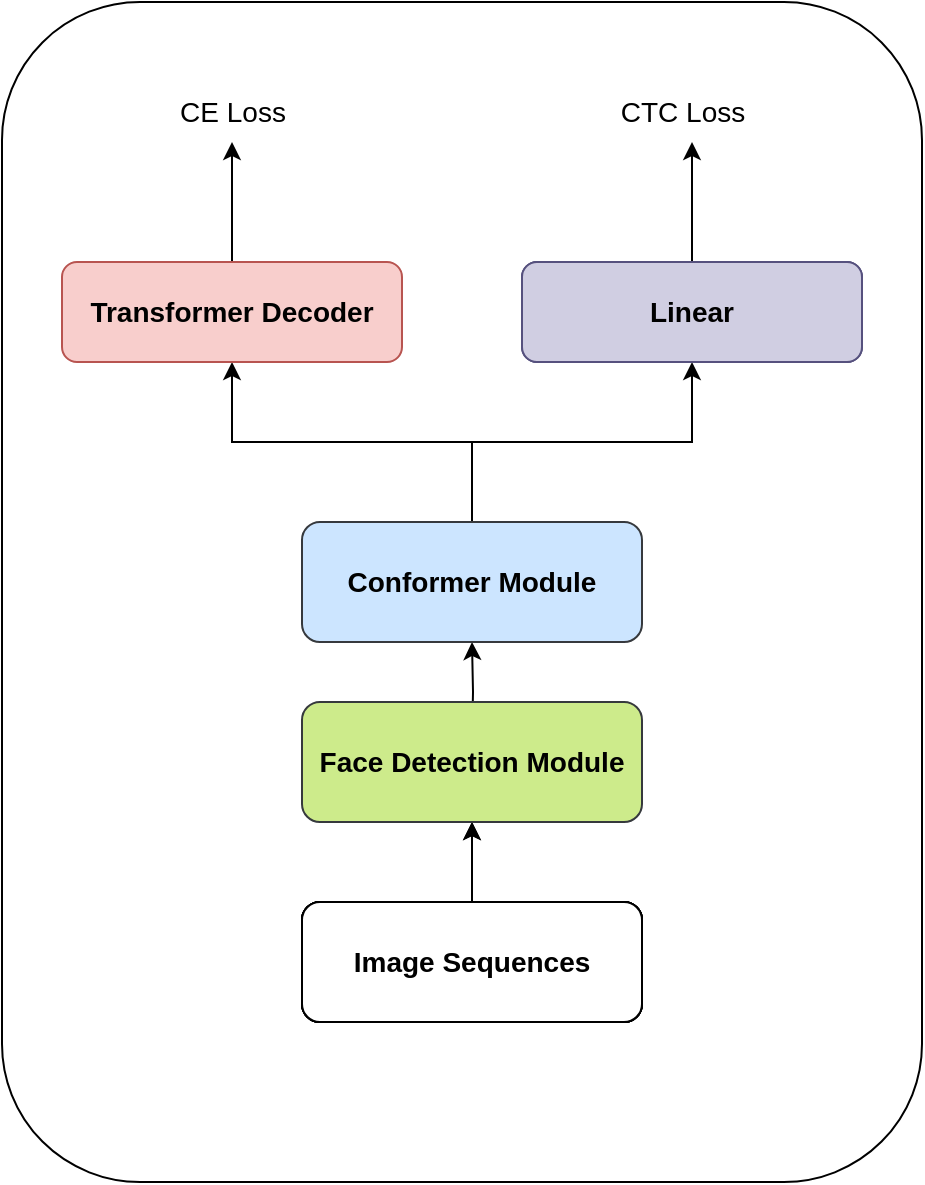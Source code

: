 <mxfile version="20.8.3" type="github">
  <diagram id="pE2xlnz7-cDqn9axEjQr" name="第 1 页">
    <mxGraphModel dx="1434" dy="774" grid="1" gridSize="10" guides="1" tooltips="1" connect="1" arrows="1" fold="1" page="1" pageScale="1" pageWidth="827" pageHeight="1169" math="0" shadow="0">
      <root>
        <mxCell id="0" />
        <mxCell id="1" parent="0" />
        <mxCell id="L3tKkdkCrG2Vyof91Brv-33" value="" style="rounded=1;whiteSpace=wrap;html=1;fontSize=14;" vertex="1" parent="1">
          <mxGeometry x="160" y="30" width="460" height="590" as="geometry" />
        </mxCell>
        <mxCell id="L3tKkdkCrG2Vyof91Brv-3" value="" style="edgeStyle=orthogonalEdgeStyle;rounded=0;orthogonalLoop=1;jettySize=auto;html=1;" edge="1" parent="1" source="L3tKkdkCrG2Vyof91Brv-1">
          <mxGeometry relative="1" as="geometry">
            <mxPoint x="395" y="440" as="targetPoint" />
          </mxGeometry>
        </mxCell>
        <mxCell id="L3tKkdkCrG2Vyof91Brv-1" value="Image Sequences" style="rounded=1;whiteSpace=wrap;html=1;" vertex="1" parent="1">
          <mxGeometry x="310" y="480" width="170" height="60" as="geometry" />
        </mxCell>
        <mxCell id="L3tKkdkCrG2Vyof91Brv-5" value="" style="edgeStyle=orthogonalEdgeStyle;rounded=0;orthogonalLoop=1;jettySize=auto;html=1;" edge="1" parent="1" target="L3tKkdkCrG2Vyof91Brv-4">
          <mxGeometry relative="1" as="geometry">
            <mxPoint x="395" y="400" as="sourcePoint" />
          </mxGeometry>
        </mxCell>
        <mxCell id="L3tKkdkCrG2Vyof91Brv-7" style="edgeStyle=orthogonalEdgeStyle;rounded=0;orthogonalLoop=1;jettySize=auto;html=1;exitX=0.5;exitY=0;exitDx=0;exitDy=0;entryX=0.5;entryY=1;entryDx=0;entryDy=0;" edge="1" parent="1" source="L3tKkdkCrG2Vyof91Brv-4" target="L3tKkdkCrG2Vyof91Brv-14">
          <mxGeometry relative="1" as="geometry">
            <mxPoint x="510" y="230" as="targetPoint" />
          </mxGeometry>
        </mxCell>
        <mxCell id="L3tKkdkCrG2Vyof91Brv-13" style="edgeStyle=orthogonalEdgeStyle;rounded=0;orthogonalLoop=1;jettySize=auto;html=1;exitX=0.5;exitY=0;exitDx=0;exitDy=0;entryX=0.5;entryY=1;entryDx=0;entryDy=0;" edge="1" parent="1" source="L3tKkdkCrG2Vyof91Brv-4" target="L3tKkdkCrG2Vyof91Brv-15">
          <mxGeometry relative="1" as="geometry">
            <mxPoint x="280" y="230" as="targetPoint" />
          </mxGeometry>
        </mxCell>
        <mxCell id="L3tKkdkCrG2Vyof91Brv-4" value="Conformer Module" style="rounded=1;whiteSpace=wrap;html=1;fillColor=#cce5ff;strokeColor=#36393d;fontStyle=1;fontSize=14;" vertex="1" parent="1">
          <mxGeometry x="310" y="290" width="170" height="60" as="geometry" />
        </mxCell>
        <mxCell id="L3tKkdkCrG2Vyof91Brv-14" value="Linear" style="rounded=1;whiteSpace=wrap;html=1;fillColor=#d0cee2;strokeColor=#56517e;" vertex="1" parent="1">
          <mxGeometry x="420" y="160" width="170" height="50" as="geometry" />
        </mxCell>
        <mxCell id="L3tKkdkCrG2Vyof91Brv-27" value="" style="edgeStyle=orthogonalEdgeStyle;rounded=0;orthogonalLoop=1;jettySize=auto;html=1;fontSize=14;" edge="1" parent="1" source="L3tKkdkCrG2Vyof91Brv-15">
          <mxGeometry relative="1" as="geometry">
            <mxPoint x="275" y="100" as="targetPoint" />
          </mxGeometry>
        </mxCell>
        <mxCell id="L3tKkdkCrG2Vyof91Brv-15" value="Transformer Decoder" style="rounded=1;whiteSpace=wrap;html=1;fillColor=#f8cecc;strokeColor=#b85450;fontStyle=1;fontSize=14;" vertex="1" parent="1">
          <mxGeometry x="190" y="160" width="170" height="50" as="geometry" />
        </mxCell>
        <mxCell id="L3tKkdkCrG2Vyof91Brv-16" value="Image Sequences" style="rounded=1;whiteSpace=wrap;html=1;" vertex="1" parent="1">
          <mxGeometry x="310" y="480" width="170" height="60" as="geometry" />
        </mxCell>
        <mxCell id="L3tKkdkCrG2Vyof91Brv-18" value="Image Sequences" style="rounded=1;whiteSpace=wrap;html=1;fontStyle=1" vertex="1" parent="1">
          <mxGeometry x="310" y="480" width="170" height="60" as="geometry" />
        </mxCell>
        <mxCell id="L3tKkdkCrG2Vyof91Brv-29" value="" style="edgeStyle=orthogonalEdgeStyle;rounded=0;orthogonalLoop=1;jettySize=auto;html=1;fontSize=14;" edge="1" parent="1" source="L3tKkdkCrG2Vyof91Brv-20">
          <mxGeometry relative="1" as="geometry">
            <mxPoint x="505" y="100" as="targetPoint" />
          </mxGeometry>
        </mxCell>
        <mxCell id="L3tKkdkCrG2Vyof91Brv-20" value="Linear" style="rounded=1;whiteSpace=wrap;html=1;fillColor=#d0cee2;strokeColor=#56517e;fontStyle=1;fontSize=14;" vertex="1" parent="1">
          <mxGeometry x="420" y="160" width="170" height="50" as="geometry" />
        </mxCell>
        <mxCell id="L3tKkdkCrG2Vyof91Brv-21" value="Image Sequences" style="rounded=1;whiteSpace=wrap;html=1;fontStyle=1" vertex="1" parent="1">
          <mxGeometry x="310" y="480" width="170" height="60" as="geometry" />
        </mxCell>
        <mxCell id="L3tKkdkCrG2Vyof91Brv-25" value="" style="edgeStyle=orthogonalEdgeStyle;rounded=0;orthogonalLoop=1;jettySize=auto;html=1;fontSize=14;" edge="1" parent="1" source="L3tKkdkCrG2Vyof91Brv-23" target="L3tKkdkCrG2Vyof91Brv-24">
          <mxGeometry relative="1" as="geometry" />
        </mxCell>
        <mxCell id="L3tKkdkCrG2Vyof91Brv-23" value="Image Sequences" style="rounded=1;whiteSpace=wrap;html=1;fontStyle=1;fontSize=14;" vertex="1" parent="1">
          <mxGeometry x="310" y="480" width="170" height="60" as="geometry" />
        </mxCell>
        <mxCell id="L3tKkdkCrG2Vyof91Brv-24" value="Face Detection Module" style="rounded=1;whiteSpace=wrap;html=1;fillColor=#cdeb8b;strokeColor=#36393d;fontStyle=1;fontSize=14;" vertex="1" parent="1">
          <mxGeometry x="310" y="380" width="170" height="60" as="geometry" />
        </mxCell>
        <mxCell id="L3tKkdkCrG2Vyof91Brv-30" value="CE Loss" style="text;html=1;align=center;verticalAlign=middle;resizable=0;points=[];autosize=1;strokeColor=none;fillColor=none;fontSize=14;" vertex="1" parent="1">
          <mxGeometry x="235" y="70" width="80" height="30" as="geometry" />
        </mxCell>
        <mxCell id="L3tKkdkCrG2Vyof91Brv-31" value="CTC Loss" style="text;html=1;align=center;verticalAlign=middle;resizable=0;points=[];autosize=1;strokeColor=none;fillColor=none;fontSize=14;" vertex="1" parent="1">
          <mxGeometry x="455" y="70" width="90" height="30" as="geometry" />
        </mxCell>
      </root>
    </mxGraphModel>
  </diagram>
</mxfile>

